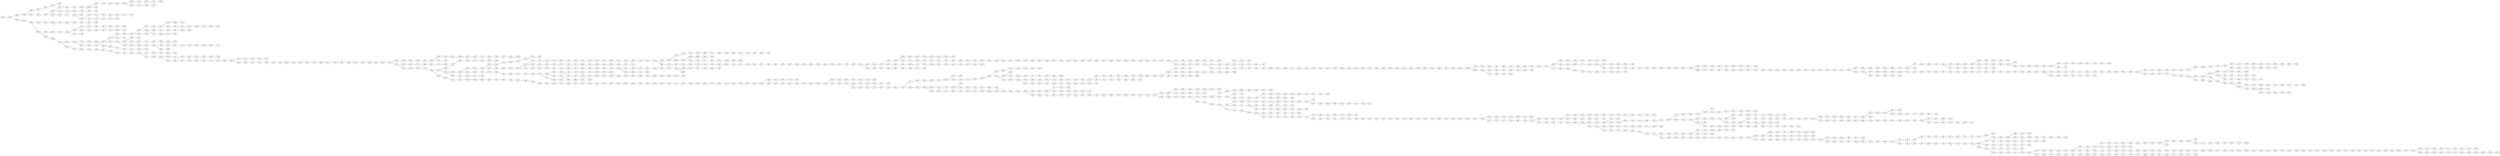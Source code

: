 graph {
	rankdir=RL;
	"6C4" -- "VM4";
	"17S" -- "7KN";
	"8S9" -- "GJY";
	"DLT" -- "78B";
	"L97" -- "LSK";
	"P2M" -- "JB7";
	"64G" -- "ZT2";
	"FCB" -- "YVF";
	"C2Q" -- "1L9";
	"V5G" -- "1TH";
	"2W5" -- "Q5K";
	"25Z" -- "23Y";
	"MYZ" -- "XTW";
	"8S4" -- "C8S";
	"Z9X" -- "2MF";
	"P9Q" -- "4TV";
	"349" -- "N6P";
	"17M" -- "4HY";
	"DRY" -- "HVY";
	"5V1" -- "P31";
	"7S8" -- "F2W";
	"XKM" -- "W84";
	"SHK" -- "D49";
	"6G7" -- "3G5";
	"FF7" -- "QGF";
	"X94" -- "HCH";
	"J58" -- "MCB";
	"XGD" -- "YCV";
	"DYF" -- "W4P";
	"PKQ" -- "LSW";
	"42V" -- "LNV";
	"BRX" -- "CVV";
	"419" -- "1B3";
	"RH6" -- "TZT";
	"CFF" -- "9VJ";
	"H4V" -- "BC8";
	"XJL" -- "JVZ";
	"PQ3" -- "BGN";
	"69K" -- "3WR";
	"BD9" -- "VK9";
	"9FW" -- "MCN";
	"S82" -- "DRY";
	"D4G" -- "3F8";
	"ZZF" -- "GW9";
	"HKT" -- "QYC";
	"1TH" -- "1L5";
	"BP3" -- "LJV";
	"518" -- "5W4";
	"WTD" -- "B85";
	"2XZ" -- "LNS";
	"22Y" -- "X5V";
	"M73" -- "ZCN";
	"RNH" -- "W6H";
	"FYN" -- "SN3";
	"LQ4" -- "VKR";
	"KW8" -- "8DZ";
	"P5J" -- "S82";
	"ZMM" -- "J59";
	"FH8" -- "861";
	"KGC" -- "V5G";
	"CHB" -- "N92";
	"2XG" -- "6FM";
	"QGF" -- "ZGM";
	"7BP" -- "16Q";
	"9KP" -- "639";
	"296" -- "5P1";
	"J91" -- "49M";
	"D1L" -- "YVH";
	"KT4" -- "SGJ";
	"B7D" -- "PRD";
	"VVZ" -- "6XM";
	"VY6" -- "L38";
	"R7D" -- "T5J";
	"KV5" -- "9T8";
	"KQ3" -- "ZQG";
	"NMZ" -- "P9Q";
	"YG4" -- "V5F";
	"845" -- "6TK";
	"6SQ" -- "P6M";
	"K4P" -- "XZK";
	"49W" -- "NZX";
	"X5B" -- "S1P";
	"DFN" -- "KXG";
	"DSX" -- "M8C";
	"SZT" -- "DHQ";
	"W9C" -- "1TN";
	"Q5K" -- "99B";
	"HQP" -- "5L3";
	"N1W" -- "NZV";
	"RFF" -- "HW5";
	"LLK" -- "Z77";
	"6RR" -- "Q5V";
	"QH1" -- "MP8";
	"W8Z" -- "PS4";
	"S1H" -- "69M";
	"97C" -- "BRX";
	"5W3" -- "8S8";
	"5L3" -- "CK9";
	"2XP" -- "6MB";
	"1WR" -- "MBN";
	"XR5" -- "WWV";
	"VZN" -- "ND3";
	"HVF" -- "KQ5";
	"SWQ" -- "DJ6";
	"6XF" -- "JKK";
	"J4L" -- "8B9";
	"NZX" -- "T11";
	"QS5" -- "Q6R";
	"XJ1" -- "B3F";
	"XYM" -- "WTD";
	"VN4" -- "YCK";
	"RZK" -- "8C8";
	"LBL" -- "DQP";
	"XY9" -- "845";
	"4CG" -- "PRL";
	"2SC" -- "H9K";
	"G6X" -- "SHZ";
	"S1Z" -- "1HY";
	"C29" -- "5VG";
	"ZST" -- "QC7";
	"6M8" -- "CHM";
	"Q7Z" -- "PW5";
	"6MB" -- "CDT";
	"J7G" -- "RH7";
	"CXS" -- "CT4";
	"8SZ" -- "JWC";
	"N7R" -- "MQ9";
	"QTC" -- "61P";
	"1B3" -- "8RL";
	"K81" -- "LZS";
	"FTD" -- "2W4";
	"78B" -- "TDC";
	"5X9" -- "3QZ";
	"44C" -- "QPS";
	"CPP" -- "BFS";
	"ZGM" -- "1G3";
	"QYC" -- "BJD";
	"52V" -- "YYT";
	"GF6" -- "49W";
	"ZW9" -- "4WL";
	"JVZ" -- "Z6Z";
	"NCC" -- "9PR";
	"V1C" -- "54X";
	"WKX" -- "8N6";
	"WF5" -- "SWQ";
	"F3Z" -- "KMN";
	"F3L" -- "ZW2";
	"VRK" -- "V3X";
	"2NT" -- "KPT";
	"5VG" -- "F4S";
	"74T" -- "R3C";
	"Y3P" -- "NCJ";
	"FMB" -- "LMF";
	"KKT" -- "J56";
	"WH2" -- "CNR";
	"7VS" -- "1NC";
	"FQ6" -- "CVL";
	"K1W" -- "2PG";
	"SS8" -- "YPV";
	"46V" -- "SS8";
	"TQP" -- "95H";
	"VFW" -- "JDZ";
	"GHL" -- "58T";
	"GXG" -- "1QN";
	"LPV" -- "H1C";
	"5S5" -- "Y67";
	"SCR" -- "ZZQ";
	"2PG" -- "YM3";
	"T11" -- "7TQ";
	"9DZ" -- "2QR";
	"7RW" -- "MG1";
	"WHD" -- "2NP";
	"TZT" -- "VLY";
	"MX2" -- "4JT";
	"WNL" -- "XFL";
	"SZ4" -- "BDV";
	"NDR" -- "WK9";
	"LD1" -- "GP7";
	"STD" -- "YV8";
	"SGJ" -- "ZHD";
	"B3S" -- "ZC2";
	"6SM" -- "SQZ";
	"7K7" -- "6VH";
	"6DB" -- "4P9";
	"KDR" -- "K39";
	"XVL" -- "ZW9";
	"2NP" -- "VMZ";
	"6XM" -- "Y3P";
	"7KN" -- "LWW";
	"6CH" -- "YGH";
	"TRG" -- "B6X";
	"7H6" -- "KQ3";
	"GQ9" -- "22X";
	"WTY" -- "43G";
	"SBS" -- "1JV";
	"9RV" -- "9QB";
	"LJB" -- "YLQ";
	"ZL9" -- "MYZ";
	"72M" -- "LNF";
	"22X" -- "WKP";
	"HLD" -- "H4C";
	"3XH" -- "TN5";
	"963" -- "F3L";
	"8WJ" -- "G3Q";
	"89D" -- "1DK";
	"J3G" -- "LZ2";
	"81Z" -- "B68";
	"S6F" -- "576";
	"68G" -- "ZGC";
	"5P1" -- "GHL";
	"WL3" -- "89M";
	"PSH" -- "VJH";
	"DGT" -- "55J";
	"3BS" -- "B9S";
	"TBN" -- "LF3";
	"89M" -- "2XL";
	"TC8" -- "LPG";
	"2ZV" -- "B9N";
	"2T4" -- "R3S";
	"C3F" -- "FZL";
	"C7D" -- "ZMM";
	"XQP" -- "7SK";
	"KFV" -- "6GH";
	"V93" -- "C7B";
	"2DN" -- "G51";
	"6GH" -- "FYN";
	"7BB" -- "5HF";
	"4GK" -- "D47";
	"TBB" -- "NDR";
	"BN4" -- "Z41";
	"5HL" -- "BLK";
	"MM5" -- "5MZ";
	"6KR" -- "NWN";
	"B1B" -- "8SD";
	"Y4W" -- "9L7";
	"RHQ" -- "VYW";
	"QBL" -- "TC3";
	"8D5" -- "LBL";
	"J51" -- "44B";
	"J5V" -- "BNV";
	"DM4" -- "BD9";
	"TN5" -- "G84";
	"KXG" -- "935";
	"8MY" -- "NWL";
	"NTZ" -- "HQT";
	"14D" -- "KW8";
	"V5N" -- "NZ5";
	"M6M" -- "CPP";
	"X36" -- "1TH";
	"VKR" -- "D4G";
	"HT8" -- "WH2";
	"Z41" -- "BC2";
	"9BV" -- "MSJ";
	"CDC" -- "B8T";
	"BWR" -- "BC8";
	"VM4" -- "QSX";
	"T2B" -- "8BY";
	"WFZ" -- "VJF";
	"N3R" -- "4JM";
	"CLL" -- "2GH";
	"2XL" -- "VZS";
	"149" -- "8YZ";
	"GPY" -- "M19";
	"XDH" -- "P14";
	"YVF" -- "69M";
	"DHQ" -- "LGW";
	"M5S" -- "4DB";
	"L3B" -- "FR7";
	"LXT" -- "2R5";
	"X5P" -- "HHX";
	"V8M" -- "L97";
	"WB7" -- "H2Y";
	"YG1" -- "ZCP";
	"SQ9" -- "2K8";
	"ZDN" -- "GXN";
	"K42" -- "ZGN";
	"S1P" -- "TXX";
	"9MX" -- "NXW";
	"JS4" -- "M1C";
	"G9J" -- "G4Y";
	"QV6" -- "89D";
	"3VY" -- "4GH";
	"B9S" -- "KQQ";
	"3X2" -- "WG6";
	"54X" -- "QBL";
	"R4S" -- "RJB";
	"GKV" -- "N77";
	"ZVN" -- "XDH";
	"9RZ" -- "DW1";
	"VN3" -- "M1L";
	"M3N" -- "GQX";
	"4JM" -- "5FY";
	"RNK" -- "9WY";
	"GFK" -- "ZVM";
	"QQW" -- "6R4";
	"MPL" -- "518";
	"589" -- "GMY";
	"FTK" -- "68B";
	"2HC" -- "WR3";
	"2JB" -- "85G";
	"LYP" -- "5B5";
	"LNP" -- "8J2";
	"MXP" -- "WK1";
	"LV6" -- "CXS";
	"TJJ" -- "DDF";
	"BTV" -- "H8H";
	"BLK" -- "FP2";
	"HWN" -- "LD1";
	"8PP" -- "YV5";
	"WR9" -- "4CG";
	"3J3" -- "S6F";
	"MB2" -- "GDQ";
	"RCH" -- "3YL";
	"GQX" -- "RF4";
	"SBD" -- "3ZD";
	"HDZ" -- "WB7";
	"Z9Y" -- "WX7";
	"LLW" -- "5RT";
	"YHY" -- "8S9";
	"W84" -- "FKW";
	"2BC" -- "FQF";
	"FKW" -- "68G";
	"BMP" -- "6Z4";
	"G51" -- "YZ4";
	"SC7" -- "XSY";
	"8R3" -- "X5B";
	"FMS" -- "D2C";
	"W97" -- "LSW";
	"W3F" -- "Q2G";
	"XWR" -- "KFV";
	"SHF" -- "FQ9";
	"JH5" -- "88P";
	"4F8" -- "7BP";
	"GKN" -- "8S7";
	"GZM" -- "23G";
	"X96" -- "V8N";
	"KKP" -- "BMP";
	"3Z1" -- "LXK";
	"68R" -- "NTQ";
	"3G8" -- "Z78";
	"TM3" -- "BDQ";
	"5SP" -- "R4P";
	"D2Z" -- "NR3";
	"RWT" -- "9FW";
	"6BF" -- "FRJ";
	"79N" -- "KFV";
	"K6F" -- "CW2";
	"WK3" -- "9RZ";
	"1M3" -- "MZN";
	"615" -- "GCQ";
	"WGF" -- "8D5";
	"N9F" -- "JNF";
	"Y13" -- "JS7";
	"SLN" -- "G5Z";
	"N4J" -- "DTX";
	"2TQ" -- "64G";
	"GFP" -- "6GH";
	"JWB" -- "HV2";
	"9T8" -- "RYV";
	"B88" -- "P49";
	"7QV" -- "KND";
	"1TN" -- "HDZ";
	"3FM" -- "F96";
	"BF1" -- "KB1";
	"2Z7" -- "HBC";
	"82G" -- "BXC";
	"TH1" -- "C2Q";
	"HMT" -- "4GK";
	"XX4" -- "CKJ";
	"49R" -- "L6V";
	"MTY" -- "2ZV";
	"S9K" -- "MRZ";
	"71M" -- "W5S";
	"H2R" -- "8XD";
	"B41" -- "NMZ";
	"7RV" -- "TTW";
	"XBS" -- "Z6S";
	"GP7" -- "M8B";
	"8WM" -- "R8J";
	"LT9" -- "NNV";
	"7LW" -- "4QY";
	"82P" -- "YL3";
	"5SQ" -- "Q8G";
	"81X" -- "NPQ";
	"7NK" -- "P6G";
	"1SH" -- "HZY";
	"SGX" -- "8C1";
	"KMN" -- "SQ9";
	"2CQ" -- "2X2";
	"GMQ" -- "TQP";
	"V7K" -- "B6S";
	"8W2" -- "YG1";
	"32G" -- "FWV";
	"QTY" -- "83C";
	"4YP" -- "9K5";
	"KXW" -- "LV6";
	"F2W" -- "X8Z";
	"HJW" -- "4K8";
	"YNP" -- "PG2";
	"RLK" -- "NTZ";
	"G2Y" -- "CB5";
	"X1V" -- "78F";
	"PL3" -- "LY8";
	"3CK" -- "W9K";
	"2Y2" -- "TPK";
	"YLJ" -- "RH6";
	"77G" -- "6DY";
	"RY1" -- "59F";
	"1HY" -- "W2C";
	"Y9K" -- "YK9";
	"WT4" -- "HJK";
	"Q26" -- "BF1";
	"F5Y" -- "HVY";
	"TJ2" -- "1V3";
	"1G3" -- "K77";
	"R3S" -- "FKN";
	"CFZ" -- "HHJ";
	"YBL" -- "SCR";
	"YQJ" -- "VKP";
	"TVH" -- "JHT";
	"6HF" -- "N4J";
	"SN3" -- "Q1S";
	"9NL" -- "8PP";
	"86S" -- "G4Y";
	"4DB" -- "JB1";
	"ZGC" -- "57Y";
	"B4R" -- "K1L";
	"F4Q" -- "CCP";
	"TLJ" -- "M6M";
	"H3N" -- "Q7Z";
	"YZ9" -- "ZHF";
	"68B" -- "LGW";
	"PWD" -- "MP8";
	"P8Y" -- "GMQ";
	"PV7" -- "LPK";
	"QGT" -- "QR6";
	"PDT" -- "1JM";
	"JXR" -- "852";
	"XVW" -- "C25";
	"27F" -- "52V";
	"LJP" -- "8LF";
	"7SK" -- "7S8";
	"W5S" -- "WFZ";
	"R5F" -- "4FQ";
	"624" -- "78B";
	"YHL" -- "XK6";
	"PWP" -- "37Q";
	"FBD" -- "DMG";
	"FY7" -- "8C1";
	"7YZ" -- "XQW";
	"FKD" -- "MB2";
	"C7B" -- "84P";
	"R8J" -- "X3S";
	"RXL" -- "9QB";
	"16Q" -- "CJJ";
	"8S7" -- "RKF";
	"FX2" -- "1DP";
	"JK2" -- "J2G";
	"B6N" -- "7HY";
	"Y67" -- "XJL";
	"2JC" -- "B4L";
	"8MJ" -- "WJZ";
	"RBG" -- "DBB";
	"XFP" -- "6WR";
	"CNW" -- "YHY";
	"PR2" -- "ZVN";
	"C9B" -- "H5V";
	"5C7" -- "YQJ";
	"7HQ" -- "G76";
	"GWS" -- "4B6";
	"3DQ" -- "LS8";
	"1N4" -- "HX1";
	"DTX" -- "8Q9";
	"YY7" -- "4NL";
	"S6B" -- "VN3";
	"QHC" -- "MM5";
	"PGV" -- "GXJ";
	"LZ2" -- "6SQ";
	"VYW" -- "82G";
	"CK9" -- "KPV";
	"CK2" -- "314";
	"GFW" -- "1TJ";
	"VT1" -- "3XR";
	"XCV" -- "2SC";
	"W9R" -- "3J3";
	"CFH" -- "8NX";
	"YPV" -- "VRK";
	"LHK" -- "8N7";
	"N77" -- "PV7";
	"852" -- "V53";
	"8N6" -- "JZJ";
	"HZC" -- "NX8";
	"2PV" -- "TGK";
	"M34" -- "RHS";
	"KVT" -- "L8J";
	"GXN" -- "721";
	"HQT" -- "95Q";
	"Z1V" -- "7VS";
	"6N7" -- "HG8";
	"JKK" -- "8SZ";
	"RYV" -- "FV6";
	"RCK" -- "B41";
	"3JQ" -- "TNX";
	"M1L" -- "F6S";
	"N61" -- "8MJ";
	"ZHF" -- "4B6";
	"KQQ" -- "S2V";
	"5LR" -- "X91";
	"3J6" -- "2XZ";
	"1QN" -- "F8W";
	"FSN" -- "1CK";
	"2K8" -- "B5Z";
	"NPQ" -- "P2M";
	"YD8" -- "59Y";
	"JB7" -- "1WR";
	"3N8" -- "3YR";
	"M8B" -- "FBR";
	"8G1" -- "VHW";
	"C7N" -- "5KS";
	"8Q9" -- "WMS";
	"WR3" -- "5NY";
	"WB4" -- "4T1";
	"S2V" -- "PHB";
	"35X" -- "VYT";
	"K7K" -- "FWF";
	"V3B" -- "9K5";
	"JWC" -- "V5N";
	"SMP" -- "T5D";
	"R4N" -- "TM3";
	"7B5" -- "17M";
	"3F6" -- "1DW";
	"M1P" -- "RF3";
	"FPB" -- "767";
	"VMZ" -- "B4W";
	"8BD" -- "YJ2";
	"R83" -- "CNK";
	"7XK" -- "2TQ";
	"FV6" -- "H5P";
	"MW2" -- "SB5";
	"NCJ" -- "DNP";
	"LWR" -- "ZDN";
	"Q1N" -- "LNV";
	"8XS" -- "9RV";
	"44B" -- "55K";
	"FY8" -- "BDY";
	"NR3" -- "NHZ";
	"L5B" -- "9WY";
	"LZS" -- "GKV";
	"LB9" -- "GGJ";
	"NNK" -- "K26";
	"WC2" -- "MYZ";
	"2QW" -- "G7S";
	"XC7" -- "N1V";
	"PLG" -- "WT4";
	"62L" -- "PYL";
	"6W7" -- "P7P";
	"RF3" -- "SXJ";
	"DF6" -- "2W5";
	"WRL" -- "Z7B";
	"N6G" -- "M5H";
	"HG6" -- "1T3";
	"8D4" -- "VCD";
	"NFF" -- "KM6";
	"899" -- "1QT";
	"7JV" -- "9X2";
	"93L" -- "WJ2";
	"BCX" -- "3GM";
	"5CX" -- "6BF";
	"4NT" -- "HF2";
	"2VT" -- "TXX";
	"JK1" -- "7H6";
	"87T" -- "KBF";
	"6P5" -- "FGS";
	"JS7" -- "GTR";
	"GJ3" -- "B2H";
	"HHJ" -- "NCC";
	"QHW" -- "MTY";
	"QNK" -- "TRG";
	"XKR" -- "QDG";
	"4KQ" -- "VT1";
	"LZC" -- "X96";
	"69S" -- "XR9";
	"DBB" -- "Z75";
	"DCM" -- "CFS";
	"8SD" -- "HCH";
	"YZN" -- "TH1";
	"91L" -- "HWN";
	"8MS" -- "F1H";
	"BZD" -- "329";
	"XLL" -- "319";
	"ZBN" -- "6KF";
	"ZZ9" -- "ZCN";
	"ZLJ" -- "B3S";
	"ZM9" -- "5PV";
	"7GG" -- "RZB";
	"9JT" -- "WB4";
	"VB7" -- "1Q7";
	"J84" -- "QTY";
	"134" -- "XQP";
	"FS3" -- "4BY";
	"95G" -- "L7J";
	"ZQB" -- "Z1V";
	"X6K" -- "2Y2";
	"MMB" -- "8BN";
	"T9R" -- "ZFB";
	"BXC" -- "B4J";
	"4X4" -- "9XV";
	"TLK" -- "CDC";
	"HD8" -- "K6J";
	"T76" -- "JW8";
	"RHS" -- "3G8";
	"7VN" -- "TQ6";
	"HQX" -- "2R9";
	"CCP" -- "KKT";
	"LXK" -- "8XX";
	"3P2" -- "2VQ";
	"4HY" -- "BRX";
	"NQC" -- "5PV";
	"WG6" -- "V2D";
	"41S" -- "HKT";
	"FSG" -- "WTY";
	"JPJ" -- "LYP";
	"XTW" -- "6N7";
	"1XP" -- "NWN";
	"J4S" -- "ZMB";
	"63J" -- "MT4";
	"JHT" -- "CLL";
	"R3N" -- "6FM";
	"M83" -- "RV6";
	"FB2" -- "KBZ";
	"56T" -- "6FZ";
	"8C1" -- "LJH";
	"P49" -- "5CX";
	"3XZ" -- "HQX";
	"69M" -- "TXJ";
	"ZWG" -- "9P3";
	"PRD" -- "NNK";
	"B4W" -- "LXT";
	"QR6" -- "2VT";
	"C75" -- "1WR";
	"P7P" -- "GW2";
	"YJ2" -- "6P5";
	"1JB" -- "BHS";
	"GBB" -- "PR2";
	"TPK" -- "X6H";
	"1L5" -- "K7P";
	"FWV" -- "SZT";
	"4P9" -- "C8P";
	"R4P" -- "39Q";
	"D1H" -- "WNZ";
	"LYL" -- "KVD";
	"378" -- "YBL";
	"2ZW" -- "XFP";
	"1GD" -- "R8C";
	"6DW" -- "71T";
	"BJD" -- "78G";
	"3M8" -- "2Z7";
	"FH1" -- "KZV";
	"SCG" -- "C71";
	"5M4" -- "TNN";
	"MCB" -- "DSX";
	"RGM" -- "FTQ";
	"NVV" -- "5VW";
	"2FF" -- "JXK";
	"16Z" -- "28V";
	"YZ4" -- "XMC";
	"SLM" -- "3DP";
	"2JW" -- "P12";
	"HB4" -- "LD5";
	"1D9" -- "HGL";
	"4B6" -- "L1Q";
	"L29" -- "F5W";
	"ZZY" -- "J3G";
	"M4N" -- "PZK";
	"ZBT" -- "7JV";
	"DT7" -- "9RM";
	"YK9" -- "XC7";
	"9VJ" -- "K79";
	"ZBD" -- "Q1N";
	"T9C" -- "Z1W";
	"N4F" -- "K6B";
	"B8M" -- "68M";
	"5ZG" -- "QGY";
	"TQ6" -- "6TS";
	"DNL" -- "F5M";
	"FY4" -- "WR9";
	"Z8V" -- "3PY";
	"FBR" -- "637";
	"RF4" -- "YQR";
	"PRL" -- "LG1";
	"2HZ" -- "BXW";
	"HW5" -- "TCK";
	"XB4" -- "P5J";
	"PYL" -- "YZ2";
	"9P3" -- "GCT";
	"NBM" -- "8D4";
	"GW3" -- "2TQ";
	"NZ5" -- "WGF";
	"C25" -- "6YX";
	"J6R" -- "F7C";
	"68M" -- "7HQ";
	"XC5" -- "52V";
	"CDT" -- "7YZ";
	"9QB" -- "GV5";
	"VK9" -- "963";
	"R7J" -- "HTQ";
	"JSY" -- "28V";
	"H8H" -- "M3F";
	"KBZ" -- "N7J";
	"79R" -- "61P";
	"31C" -- "ZWG";
	"J9D" -- "F2N";
	"B3V" -- "GWK";
	"H7F" -- "X47";
	"ZVM" -- "2W2";
	"H1T" -- "1ZP";
	"1T7" -- "WL3";
	"TRV" -- "1ZS";
	"4C1" -- "W5Y";
	"8K3" -- "9D5";
	"YQR" -- "NZG";
	"V53" -- "J9D";
	"5HF" -- "GFP";
	"VHW" -- "V2P";
	"T4V" -- "BK5";
	"1JM" -- "FDY";
	"XJJ" -- "HCN";
	"P5W" -- "FBD";
	"YR5" -- "J7G";
	"1RG" -- "CR7";
	"95P" -- "LPB";
	"HG8" -- "CXQ";
	"7HH" -- "49R";
	"DMG" -- "K9X";
	"SYY" -- "JPJ";
	"BM4" -- "RZK";
	"BC2" -- "XKR";
	"TXD" -- "J8B";
	"Z1W" -- "H4V";
	"K6J" -- "RFF";
	"F3X" -- "8HL";
	"LWW" -- "FPB";
	"B6S" -- "QV7";
	"FTQ" -- "M5S";
	"QG4" -- "B4T";
	"9K5" -- "F9V";
	"KTZ" -- "YR5";
	"MMM" -- "J4L";
	"9D1" -- "Q26";
	"3T4" -- "JBJ";
	"ZCP" -- "NNS";
	"NQH" -- "L29";
	"BC8" -- "QLQ";
	"P4N" -- "FTK";
	"QLQ" -- "XYW";
	"Z3B" -- "RMC";
	"6HL" -- "C9B";
	"KFR" -- "R1Z";
	"K6W" -- "HLD";
	"DRQ" -- "FSG";
	"WJ2" -- "539";
	"7BY" -- "J5X";
	"H4C" -- "P4X";
	"MVQ" -- "K6W";
	"RZG" -- "TK4";
	"T5J" -- "RWT";
	"RFK" -- "MJK";
	"779" -- "3S5";
	"NWY" -- "3CK";
	"DKR" -- "JVK";
	"2MF" -- "272";
	"Q3T" -- "4X6";
	"GCQ" -- "ST2";
	"R1K" -- "JVX";
	"XR9" -- "2H8";
	"K8H" -- "2CX";
	"NWL" -- "SD8";
	"XK6" -- "TLY";
	"KCT" -- "RRV";
	"539" -- "F3X";
	"6DY" -- "PGV";
	"2TY" -- "K1W";
	"MYW" -- "X56";
	"6YH" -- "KP5";
	"P14" -- "RHZ";
	"3ZD" -- "JC9";
	"H1K" -- "2T4";
	"PPZ" -- "4BY";
	"C8S" -- "BP3";
	"HM3" -- "QHW";
	"FRJ" -- "RK8";
	"ZV5" -- "BND";
	"XQ8" -- "RJ8";
	"6FZ" -- "PDT";
	"9Q3" -- "2HL";
	"18G" -- "JXR";
	"61P" -- "3Z1";
	"4LN" -- "5B9";
	"4TV" -- "378";
	"G37" -- "SLM";
	"W2C" -- "PWP";
	"7FK" -- "9PG";
	"ZFT" -- "HC8";
	"KBF" -- "T1S";
	"SQZ" -- "K4P";
	"Y5C" -- "C7D";
	"F8W" -- "3C6";
	"X47" -- "LT9";
	"KPQ" -- "BDK";
	"MQ9" -- "DWM";
	"X3S" -- "6SX";
	"7RC" -- "QC1";
	"P31" -- "BZ4";
	"7TF" -- "XRX";
	"9XY" -- "35X";
	"SHZ" -- "XHW";
	"3CJ" -- "Y54";
	"KZL" -- "QFR";
	"4LD" -- "FY7";
	"MT4" -- "Y5T";
	"TW3" -- "TJJ";
	"KR5" -- "4PF";
	"YVH" -- "2W2";
	"1JV" -- "KJY";
	"8WF" -- "D1V";
	"WW5" -- "J91";
	"K77" -- "HZC";
	"YM3" -- "PLG";
	"N1V" -- "B8H";
	"TVD" -- "2DN";
	"YBK" -- "WKX";
	"2QR" -- "27F";
	"B47" -- "9NL";
	"S78" -- "D2Z";
	"J92" -- "FKD";
	"329" -- "1TN";
	"F5M" -- "GFK";
	"6GM" -- "JS5";
	"RV6" -- "K81";
	"585" -- "6FX";
	"MG1" -- "5LR";
	"LVV" -- "LPV";
	"R9L" -- "XBX";
	"6ZN" -- "2GB";
	"HX8" -- "WFS";
	"H5P" -- "5SQ";
	"PZH" -- "3DR";
	"3SP" -- "L45";
	"TDV" -- "ZK8";
	"L45" -- "LWH";
	"3P1" -- "M1P";
	"2HL" -- "MV5";
	"5RK" -- "229";
	"NHZ" -- "6M8";
	"V3G" -- "H55";
	"57Y" -- "DNL";
	"BXW" -- "C1K";
	"X7W" -- "FMB";
	"4T1" -- "7DC";
	"Q17" -- "BN4";
	"XBX" -- "JXB";
	"37Q" -- "W9C";
	"89B" -- "86S";
	"83C" -- "VZN";
	"L5H" -- "XWB";
	"SB5" -- "7BB";
	"V3X" -- "S4M";
	"4G7" -- "4F3";
	"11J" -- "Q3T";
	"3WS" -- "4X4";
	"LF3" -- "9BV";
	"D1V" -- "M6T";
	"BBW" -- "ZYS";
	"3C3" -- "KFR";
	"Z28" -- "79R";
	"BHS" -- "P4N";
	"GPP" -- "TRV";
	"N92" -- "M3N";
	"WJ7" -- "LVM";
	"3PX" -- "FTD";
	"FCW" -- "D85";
	"ZFB" -- "L5H";
	"LJH" -- "HN1";
	"TR2" -- "JN4";
	"MQ2" -- "7VN";
	"WPW" -- "N2Y";
	"XP3" -- "5S5";
	"YNF" -- "S1Z";
	"ZDD" -- "3M8";
	"2ZQ" -- "5KH";
	"F85" -- "CHB";
	"78F" -- "2QW";
	"YCP" -- "32G";
	"W54" -- "XKM";
	"VJ1" -- "56C";
	"PQH" -- "6D6";
	"W9K" -- "3FM";
	"TNN" -- "M34";
	"KB1" -- "JHC";
	"HC8" -- "JLS";
	"QV7" -- "KCT";
	"3B7" -- "W8G";
	"N6P" -- "4L8";
	"D49" -- "W97";
	"Z78" -- "LQ4";
	"RZB" -- "JCW";
	"PF7" -- "VK9";
	"G28" -- "WW5";
	"ZGN" -- "PLG";
	"G4Y" -- "KR5";
	"5MZ" -- "S6F";
	"2R9" -- "V2C";
	"YLQ" -- "4G6";
	"D47" -- "4C2";
	"B4J" -- "Q2F";
	"MRZ" -- "8BD";
	"YCK" -- "R83";
	"44N" -- "GQ9";
	"HCN" -- "9QK";
	"JJ1" -- "22Z";
	"6FX" -- "LRK";
	"TK4" -- "68R";
	"FKN" -- "DZ2";
	"J2G" -- "2LM";
	"YCH" -- "G4Q";
	"Z7B" -- "PQ7";
	"WFX" -- "SNW";
	"TTS" -- "7B5";
	"5Z3" -- "P2Y";
	"RHZ" -- "3P1";
	"GMY" -- "3BS";
	"8ZF" -- "V8R";
	"MTN" -- "9KY";
	"V9M" -- "FF7";
	"4G5" -- "Z28";
	"XZK" -- "QNK";
	"ZT2" -- "PQH";
	"YOU" -- "W54";
	"34X" -- "Y2Y";
	"M4M" -- "G74";
	"JKD" -- "KC1";
	"PG2" -- "SWQ";
	"RH7" -- "1JM";
	"ZMB" -- "LJP";
	"1CK" -- "LHK";
	"GTR" -- "5YV";
	"BYH" -- "44C";
	"971" -- "H2R";
	"KJY" -- "W8Z";
	"ZF9" -- "FH8";
	"RLL" -- "8R3";
	"2B1" -- "RY1";
	"4QY" -- "C7N";
	"M1C" -- "6HF";
	"8LF" -- "2BC";
	"SAN" -- "2JB";
	"5YV" -- "55P";
	"CVV" -- "XYM";
	"VXN" -- "71M";
	"1TJ" -- "69X";
	"2CX" -- "11J";
	"WC6" -- "RKF";
	"XM1" -- "B4J";
	"QJ5" -- "M7W";
	"LPK" -- "GKN";
	"JCT" -- "7D6";
	"RKF" -- "D1D";
	"2GB" -- "J1P";
	"YWJ" -- "ZZ9";
	"WK9" -- "16Z";
	"3Q2" -- "589";
	"QS1" -- "K9X";
	"9RH" -- "XB4";
	"B2S" -- "ZZQ";
	"5MW" -- "QXR";
	"PMB" -- "6SM";
	"9XR" -- "1W5";
	"WPB" -- "V49";
	"C9F" -- "X94";
	"QFR" -- "14D";
	"F9W" -- "6G7";
	"8P3" -- "CNJ";
	"HF2" -- "KT4";
	"5KK" -- "7HH";
	"W8G" -- "7RC";
	"R4Z" -- "5C7";
	"DN9" -- "9FZ";
	"RK8" -- "8ZF";
	"B9N" -- "GZM";
	"JPH" -- "Q2J";
	"L8J" -- "R5F";
	"6KN" -- "XYW";
	"P2Y" -- "R3N";
	"639" -- "GW2";
	"KPV" -- "42V";
	"TN6" -- "3XZ";
	"3XF" -- "WJ7";
	"8HL" -- "JSY";
	"2LM" -- "J4S";
	"QR8" -- "XQ8";
	"LYV" -- "Z83";
	"W7G" -- "ZM9";
	"DQH" -- "FSN";
	"18X" -- "KMN";
	"BNV" -- "V3B";
	"9G7" -- "TDJ";
	"CSH" -- "VYT";
	"TNX" -- "CYZ";
	"V8G" -- "RCH";
	"PHB" -- "3SP";
	"QDG" -- "DM4";
	"25T" -- "34X";
	"43G" -- "XLL";
	"B5Z" -- "9RH";
	"KLB" -- "8P3";
	"4MH" -- "WD2";
	"6VH" -- "QGT";
	"C71" -- "9XR";
	"1TW" -- "S35";
	"62J" -- "8QD";
	"JSV" -- "25Z";
	"7FJ" -- "X6H";
	"5W4" -- "HBL";
	"DBQ" -- "3HN";
	"1W5" -- "59F";
	"HQJ" -- "DRQ";
	"NZV" -- "TMX";
	"J59" -- "GGP";
	"4G6" -- "GF6";
	"1NC" -- "N6G";
	"3C6" -- "WC6";
	"CXQ" -- "95G";
	"QPS" -- "VJX";
	"V8R" -- "MMB";
	"B4L" -- "4W2";
	"CY6" -- "44N";
	"LV5" -- "K7T";
	"NML" -- "JB7";
	"85R" -- "M4N";
	"K6B" -- "FMS";
	"L15" -- "3PX";
	"ZK8" -- "PSH";
	"K7P" -- "8XS";
	"GWK" -- "ZFT";
	"M7W" -- "HD8";
	"D85" -- "SNP";
	"VJH" -- "3LP";
	"G4Q" -- "1YC";
	"NWN" -- "JN4";
	"CFS" -- "ZZF";
	"9LP" -- "YY7";
	"PZY" -- "FP1";
	"YYT" -- "K6N";
	"XWB" -- "WFX";
	"2PT" -- "8CJ";
	"JKR" -- "LZ4";
	"VJX" -- "J6R";
	"CB5" -- "7BY";
	"LVM" -- "S1H";
	"V2C" -- "9XY";
	"G3Q" -- "ZBT";
	"6WR" -- "4RV";
	"SNP" -- "COM";
	"HBH" -- "YHL";
	"637" -- "G6X";
	"LKV" -- "NJ9";
	"W1Z" -- "YG4";
	"P6M" -- "GLW";
	"725" -- "HDF";
	"9T4" -- "Y9K";
	"Q2G" -- "74T";
	"229" -- "DLF";
	"43T" -- "KBW";
	"QSX" -- "85R";
	"2VQ" -- "4G5";
	"84P" -- "4KQ";
	"MBN" -- "FCB";
	"HY7" -- "8G1";
	"935" -- "TJ2";
	"3FF" -- "TC6";
	"Y6S" -- "MJ2";
	"CC1" -- "H3N";
	"6TS" -- "VXN";
	"Q2F" -- "R4N";
	"D2H" -- "DQK";
	"6TK" -- "JCT";
	"SNW" -- "4MH";
	"2BT" -- "2HZ";
	"KM6" -- "B7D";
	"HGL" -- "PZH";
	"LS8" -- "3B7";
	"XWX" -- "LQV";
	"TTW" -- "TBN";
	"VPC" -- "2FH";
	"3BN" -- "4KJ";
	"FQF" -- "961";
	"1R7" -- "G37";
	"LNV" -- "V4K";
	"JS5" -- "N1W";
	"JNF" -- "HQP";
	"KPT" -- "3Q2";
	"CKJ" -- "DF6";
	"1PR" -- "HQJ";
	"Y2Y" -- "YJK";
	"141" -- "82P";
	"TLY" -- "WJ7";
	"17T" -- "C29";
	"R1Z" -- "L97";
	"8T2" -- "CFZ";
	"CJJ" -- "ZQB";
	"J56" -- "H39";
	"1ZS" -- "5ZG";
	"1P5" -- "TS8";
	"45C" -- "5ZF";
	"THK" -- "3SY";
	"LD5" -- "85Y";
	"L38" -- "8XS";
	"TS8" -- "ZDZ";
	"WK8" -- "RCK";
	"DMM" -- "MMB";
	"X6H" -- "4GH";
	"42H" -- "XCV";
	"2BF" -- "M9Z";
	"95Q" -- "QGT";
	"5ZF" -- "WMG";
	"5KS" -- "PMB";
	"CJD" -- "YTB";
	"ZKH" -- "SHF";
	"8RJ" -- "558";
	"9QK" -- "V33";
	"KND" -- "18G";
	"X8Z" -- "ZDD";
	"NTC" -- "FV3";
	"1QT" -- "95G";
	"DQP" -- "9T4";
	"C1K" -- "7RW";
	"PW5" -- "RJ8";
	"3SY" -- "4C2";
	"RN8" -- "TLJ";
	"M5H" -- "1R7";
	"CH2" -- "L6L";
	"TGK" -- "MH4";
	"GJY" -- "GNH";
	"YL3" -- "QQW";
	"VZS" -- "9BG";
	"HVY" -- "149";
	"FCG" -- "P6M";
	"FGS" -- "NJJ";
	"NPN" -- "7FJ";
	"59F" -- "2TY";
	"ZW2" -- "Y13";
	"SND" -- "NNV";
	"BDV" -- "YWJ";
	"F7C" -- "KJ7";
	"319" -- "DGT";
	"767" -- "CC1";
	"YCV" -- "RD7";
	"GV8" -- "PMB";
	"N8M" -- "DH3";
	"MJ2" -- "PQ3";
	"27B" -- "YCF";
	"J5C" -- "675";
	"2C8" -- "6SQ";
	"K9Q" -- "97C";
	"RD7" -- "4C6";
	"6Z4" -- "SGL";
	"6FM" -- "ZQR";
	"8QD" -- "SYY";
	"1KW" -- "4G7";
	"LDB" -- "HT8";
	"7HD" -- "ZT1";
	"5B9" -- "8MS";
	"861" -- "BZK";
	"JVX" -- "G28";
	"RJB" -- "81Z";
	"FBV" -- "RGM";
	"MQB" -- "8T2";
	"GW2" -- "BJT";
	"PQ9" -- "349";
	"2X2" -- "N61";
	"H5V" -- "56T";
	"HBL" -- "S9K";
	"MYB" -- "6ZN";
	"PF9" -- "MPL";
	"7HW" -- "7FK";
	"NX8" -- "1D9";
	"85T" -- "SMP";
	"ZNW" -- "PZY";
	"J1M" -- "7MQ";
	"K4H" -- "6XM";
	"2RG" -- "3F6";
	"Z7C" -- "LJB";
	"Q6R" -- "6HL";
	"N56" -- "9J4";
	"56C" -- "6R4";
	"H93" -- "2XG";
	"G74" -- "FR4";
	"4C2" -- "TSJ";
	"CNR" -- "HB4";
	"2W4" -- "9D1";
	"CW2" -- "F4Q";
	"Z7X" -- "G7X";
	"RMC" -- "FH1";
	"L7J" -- "T9R";
	"3XR" -- "KKP";
	"PQ7" -- "2ZQ";
	"V33" -- "LWR";
	"L6V" -- "63J";
	"1N5" -- "ZBN";
	"3S5" -- "WPB";
	"V5F" -- "FKN";
	"9N9" -- "L1Q";
	"ZT1" -- "7RV";
	"VJF" -- "B1B";
	"BND" -- "KMY";
	"NNV" -- "C9F";
	"B68" -- "RY1";
	"KC1" -- "5Z3";
	"J1P" -- "R4S";
	"H9K" -- "39V";
	"H2Y" -- "1JB";
	"K39" -- "3XW";
	"8B9" -- "9W9";
	"ST2" -- "PQ9";
	"Y54" -- "9PB";
	"4C6" -- "X14";
	"ZHD" -- "JG9";
	"DLF" -- "5M5";
	"HN1" -- "81X";
	"2R5" -- "3XH";
	"NTQ" -- "8LJ";
	"3YR" -- "GW3";
	"LZ4" -- "TVD";
	"9X2" -- "DMM";
	"3LP" -- "J19";
	"JB1" -- "95P";
	"FDY" -- "17T";
	"4KJ" -- "LZC";
	"TNQ" -- "FY4";
	"G76" -- "DZV";
	"Z6T" -- "725";
	"FR4" -- "2XP";
	"WMS" -- "CFF";
	"STF" -- "WRL";
	"6YX" -- "3T4";
	"V8N" -- "NTC";
	"ZCN" -- "Z3B";
	"WKB" -- "1ML";
	"DZV" -- "VY6";
	"K4J" -- "JH5";
	"QPW" -- "TVH";
	"9XV" -- "624";
	"4F3" -- "5F5";
	"FCF" -- "8K3";
	"HFF" -- "9QL";
	"GZ5" -- "69S";
	"23Y" -- "5V1";
	"BZ4" -- "P48";
	"4JT" -- "BS2";
	"F9V" -- "N4F";
	"1YC" -- "GPS";
	"Z2K" -- "T9C";
	"WFS" -- "Z7X";
	"HBC" -- "Z2K";
	"ZRR" -- "7XK";
	"J5X" -- "VHW";
	"ZKP" -- "V9M";
	"JG9" -- "K75";
	"LRK" -- "GXJ";
	"G7S" -- "TW3";
	"LCW" -- "31C";
	"8J2" -- "4T1";
	"2HV" -- "MBB";
	"CHM" -- "LPN";
	"KMY" -- "3J6";
	"P91" -- "5X9";
	"ND3" -- "JKR";
	"WWV" -- "L15";
	"7DC" -- "SZ4";
	"DC8" -- "G9J";
	"DNP" -- "BY5";
	"VKX" -- "LLW";
	"ZNR" -- "TDV";
	"3HR" -- "JFX";
	"P6G" -- "LKV";
	"2GH" -- "L5B";
	"JC9" -- "BTV";
	"HD9" -- "TVT";
	"CYZ" -- "ZV5";
	"D1D" -- "NQH";
	"WKP" -- "2PV";
	"X14" -- "BCX";
	"R28" -- "6W7";
	"ZNK" -- "W52";
	"F6S" -- "79R";
	"VYS" -- "ZKH";
	"182" -- "5Q7";
	"2W2" -- "7QV";
	"8NX" -- "6YH";
	"95H" -- "MQ2";
	"9W1" -- "GCQ";
	"XKN" -- "2HV";
	"4L8" -- "6XF";
	"8XD" -- "SND";
	"LSW" -- "GPP";
	"3Q4" -- "RL2";
	"S35" -- "QNK";
	"NRS" -- "GCS";
	"1ZP" -- "SC7";
	"DW1" -- "ZNK";
	"W4P" -- "NPN";
	"R3C" -- "D6L";
	"B4T" -- "86T";
	"GCS" -- "L33";
	"HV2" -- "ZPG";
	"6J7" -- "1PR";
	"LMF" -- "2ZW";
	"1B4" -- "5M4";
	"3DP" -- "B88";
	"49M" -- "WSJ";
	"99B" -- "8WF";
	"N3B" -- "8S4";
	"MSJ" -- "6CH";
	"V49" -- "D49";
	"576" -- "9DZ";
	"6D6" -- "3XF";
	"LWH" -- "R1K";
	"LQV" -- "7TF";
	"SB9" -- "V1C";
	"3GM" -- "D1L";
	"5M5" -- "GFW";
	"85G" -- "5RK";
	"DJ6" -- "ZL9";
	"558" -- "SGX";
	"9J4" -- "28P";
	"9L7" -- "GJ3";
	"Z6S" -- "JK2";
	"J19" -- "6J7";
	"FP2" -- "WNL";
	"93B" -- "N9F";
	"39V" -- "6DW";
	"JCW" -- "FWF";
	"59Y" -- "W7G";
	"6SX" -- "F9W";
	"YJK" -- "H6C";
	"F2N" -- "YQ9";
	"BDK" -- "RNK";
	"VKP" -- "C4L";
	"9QL" -- "QPW";
	"LPN" -- "FZL";
	"3DR" -- "38F";
	"272" -- "GV5";
	"7TQ" -- "WK8";
	"JMW" -- "K4J";
	"4GH" -- "QV6";
	"BDQ" -- "2B1";
	"9QD" -- "55P";
	"7D6" -- "9QD";
	"LY8" -- "S78";
	"GSK" -- "7SF";
	"ZC2" -- "YNP";
	"YCF" -- "R28";
	"G16" -- "69K";
	"3HN" -- "3Q2";
	"22Z" -- "J6C";
	"LMM" -- "Q2G";
	"JN4" -- "FCW";
	"SD8" -- "3WS";
	"4PF" -- "QWB";
	"R8C" -- "1P4";
	"NZG" -- "TNQ";
	"B85" -- "YR5";
	"GLW" -- "K7K";
	"G5Z" -- "P8Y";
	"NJJ" -- "ZNR";
	"B8T" -- "SBS";
	"6YS" -- "2HC";
	"MM7" -- "9MX";
	"WD2" -- "ZQM";
	"XMC" -- "93B";
	"TMX" -- "N3P";
	"9RM" -- "JK1";
	"W52" -- "W6F";
	"86T" -- "144";
	"6KF" -- "9VJ";
	"PS4" -- "1B4";
	"B7P" -- "Z7C";
	"Y5T" -- "W97";
	"8N7" -- "MVQ";
	"55J" -- "WC2";
	"K7T" -- "GXG";
	"YGH" -- "DC8";
	"KJ4" -- "BYH";
	"LPG" -- "6RR";
	"M9Q" -- "Y5G";
	"M9Z" -- "77G";
	"4W2" -- "2RG";
	"3PY" -- "FY8";
	"K9X" -- "G37";
	"LGW" -- "5SP";
	"BFS" -- "2HV";
	"KQ5" -- "3N8";
	"TVF" -- "62L";
	"KVD" -- "971";
	"CNK" -- "182";
	"P12" -- "DBQ";
	"9WY" -- "BWR";
	"4RV" -- "JQV";
	"X56" -- "QS1";
	"8LJ" -- "B2S";
	"CCQ" -- "2CQ";
	"GCT" -- "2B1";
	"B2H" -- "ZDN";
	"HSL" -- "FS3";
	"S4M" -- "SYY";
	"JLS" -- "79N";
	"9LB" -- "847";
	"BS2" -- "7TQ";
	"7VB" -- "9BG";
	"X11" -- "6KN";
	"XRX" -- "85T";
	"L1Q" -- "HMT";
	"Q5V" -- "DRV";
	"F1H" -- "QHC";
	"H6C" -- "1MS";
	"38F" -- "7J2";
	"39Q" -- "TVF";
	"4BY" -- "Z4F";
	"8LM" -- "8RJ";
	"9W9" -- "2Q6";
	"LG1" -- "DQH";
	"M19" -- "FF6";
	"TCK" -- "GBB";
	"8XX" -- "TRG";
	"X5V" -- "25T";
	"1ML" -- "LNP";
	"FZL" -- "8LM";
	"FW5" -- "3P2";
	"DRV" -- "QC7";
	"N3P" -- "PKQ";
	"PZK" -- "HM3";
	"3QZ" -- "WKB";
	"QC7" -- "9W1";
	"HHX" -- "V8M";
	"5NY" -- "Z9Y";
	"5PV" -- "L2G";
	"GV5" -- "H1T";
	"VLY" -- "BBW";
	"K26" -- "DN9";
	"M3F" -- "2FF";
	"XQW" -- "MCB";
	"G7X" -- "D1H";
	"DQK" -- "K8H";
	"W5Y" -- "6D6";
	"BY5" -- "G2Y";
	"3F8" -- "ZST";
	"B8H" -- "VZM";
	"SXJ" -- "FCF";
	"BJT" -- "8W2";
	"F4S" -- "KZL";
	"8CJ" -- "RRV";
	"YXP" -- "KBZ";
	"MFD" -- "P91";
	"85Y" -- "Y4W";
	"LNS" -- "419";
	"SGL" -- "63J";
	"P56" -- "WT4";
	"8YZ" -- "JNF";
	"GW9" -- "F5Y";
	"HJK" -- "XX4";
	"TC3" -- "K42";
	"2Q6" -- "899";
	"8S8" -- "2BF";
	"LJV" -- "NML";
	"YZ2" -- "D2H";
	"YND" -- "62J";
	"M6T" -- "ZF9";
	"314" -- "4LN";
	"4NL" -- "PPZ";
	"4X6" -- "NRS";
	"W6H" -- "VVZ";
	"9PB" -- "R4Z";
	"WK1" -- "YDC";
	"9FZ" -- "BP3";
	"M2D" -- "P8V";
	"QYD" -- "DT7";
	"L2G" -- "1N4";
	"NXW" -- "1RG";
	"ZQG" -- "34X";
	"721" -- "MYW";
	"FV3" -- "2NT";
	"JN6" -- "M9Q";
	"ZQM" -- "33R";
	"L84" -- "3SY";
	"F96" -- "PF7";
	"XSY" -- "YLJ";
	"TC6" -- "3HR";
	"M8C" -- "F3Z";
	"FF6" -- "QJG";
	"4K8" -- "NVV";
	"8BY" -- "MM7";
	"1T3" -- "G16";
	"4WF" -- "CH2";
	"WQJ" -- "PZH";
	"WJZ" -- "KJ7";
	"T5D" -- "MB2";
	"TLF" -- "YND";
	"847" -- "JPJ";
	"H55" -- "FBV";
	"G4V" -- "5SQ";
	"5KH" -- "4KJ";
	"NNS" -- "RLK";
	"KBW" -- "QJG";
	"4WL" -- "FX2";
	"RJ8" -- "585";
	"HZY" -- "7NK";
	"K1L" -- "NWY";
	"N2Y" -- "93L";
	"X2K" -- "8H5";
	"5FY" -- "CNW";
	"M3P" -- "RFK";
	"DWM" -- "NVV";
	"FP1" -- "HSL";
	"Z4F" -- "QG4";
	"J9P" -- "7HW";
	"GPS" -- "3Q4";
	"1DP" -- "WW5";
	"MQC" -- "PF9";
	"3YL" -- "SLZ";
	"GXJ" -- "JZJ";
	"MSQ" -- "HBH";
	"JW8" -- "MSQ";
	"K79" -- "6YS";
	"DZ2" -- "1N5";
	"LNF" -- "LMM";
	"5F5" -- "LKW";
	"B6X" -- "G4V";
	"Y5G" -- "TR2";
	"KJ7" -- "2V2";
	"BZK" -- "3DQ";
	"SLZ" -- "JS4";
	"88P" -- "H93";
	"CVL" -- "L3B";
	"7HY" -- "J92";
	"7FQ" -- "7HD";
	"GNR" -- "NQC";
	"TDJ" -- "79N";
	"2FH" -- "VJ1";
	"BGN" -- "9G7";
	"78G" -- "3C3";
	"C4L" -- "XWR";
	"1DW" -- "M1P";
	"JQV" -- "XJ1";
	"FQ9" -- "KTZ";
	"5B5" -- "1XP";
	"GDQ" -- "B3F";
	"Q8G" -- "SNP";
	"TRL" -- "4LD";
	"BDY" -- "615";
	"9KY" -- "F9V";
	"P48" -- "CCQ";
	"MCN" -- "WTD";
	"8BN" -- "RFV";
	"RFV" -- "TXD";
	"YTB" -- "C4L";
	"97L" -- "FBR";
	"KCX" -- "1HN";
	"B3F" -- "V8G";
	"LKW" -- "MG1";
	"T48" -- "V93";
	"MV5" -- "R7D";
	"X91" -- "M83";
	"TMZ" -- "42H";
	"675" -- "YD8";
	"1HN" -- "WF5";
	"Z83" -- "M2D";
	"Z6Z" -- "GNR";
	"VM6" -- "CJD";
	"KZV" -- "F1H";
	"J8B" -- "MQC";
	"RD1" -- "45C";
	"3QM" -- "46V";
	"23G" -- "ZBD";
	"LMC" -- "22Y";
	"NGV" -- "KPQ";
	"Q2J" -- "TBB";
	"R2C" -- "91L";
	"CT4" -- "BM4";
	"MP8" -- "2JC";
	"LSK" -- "3VY";
	"1Q7" -- "5HL";
	"XW5" -- "LDB";
	"2V2" -- "JKD";
	"HDF" -- "LMC";
	"7J2" -- "3X2";
	"Z75" -- "SN3";
	"KP5" -- "HD9";
	"JCH" -- "K6F";
	"JDZ" -- "RXL";
	"1V3" -- "B7P";
	"HX1" -- "LYV";
	"1L9" -- "9CV";
	"ZDZ" -- "W1Z";
	"144" -- "5KK";
	"LV1" -- "KVT";
	"GGJ" -- "KGC";
	"28V" -- "NQC";
	"D2C" -- "ZNW";
	"MZN" -- "JN6";
	"HCH" -- "SBD";
	"CR7" -- "2BT";
	"WMG" -- "YZ9";
	"5Q7" -- "1DP";
	"JFX" -- "89B";
	"QQX" -- "JJ1";
	"9PG" -- "1TW";
	"BK5" -- "LLK";
	"55P" -- "BZD";
	"28P" -- "7K7";
	"QWB" -- "Z6T";
	"BM1" -- "X1V";
	"D6L" -- "QDG";
	"XYW" -- "Y5C";
	"VZM" -- "XW5";
	"NJ9" -- "2H8";
	"5VW" -- "QH1";
	"QC1" -- "9KP";
	"9PR" -- "KDR";
	"JXK" -- "Q17";
	"XFL" -- "9X2";
	"9CV" -- "RN8";
	"LPB" -- "LB9";
	"5RT" -- "FB2";
	"W6F" -- "J5V";
	"HTQ" -- "4YP";
	"JBJ" -- "FCG";
	"DH3" -- "XBS";
	"QGY" -- "NWY";
	"WSJ" -- "XM1";
	"H39" -- "XR5";
	"V2P" -- "WQJ";
	"TDC" -- "RNH";
	"P8V" -- "MX2";
	"P4X" -- "J84";
	"7SF" -- "RD1";
	"3XW" -- "SCG";
	"JHC" -- "TTS";
	"GNH" -- "NDR";
	"23X" -- "97L";
	"DDF" -- "XVL";
	"YQ9" -- "F85";
	"FWF" -- "XKN";
	"GGP" -- "BM1";
	"71T" -- "ZRR";
	"YDC" -- "B6N";
	"ZYS" -- "TM3";
	"QGK" -- "XVW";
	"55K" -- "Y5D";
	"JVK" -- "C75";
	"MJK" -- "N56";
	"C8P" -- "1M3";
	"9BG" -- "SB5";
	"YV8" -- "GPY";
	"TVT" -- "VN4";
	"Y5D" -- "W7G";
	"YMP" -- "141";
	"MBB" -- "6KR";
	"8C8" -- "9XY";
	"F5W" -- "TLK";
	"L6L" -- "X6K";
	"WX7" -- "1D9";
	"XHW" -- "P56";
	"1DK" -- "LZ2";
	"ZPG" -- "MTN";
	"Q1S" -- "1KW";
	"TSJ" -- "K4H";
	"N7J" -- "9N9";
	"MH4" -- "6C4";
	"8RL" -- "X11";
	"PDR" -- "N8M";
	"ZZQ" -- "X7W";
	"XS4" -- "J5C";
	"K75" -- "JSV";
	"69X" -- "T2B";
	"VYT" -- "SLN";
	"4FQ" -- "2PT";
	"TXJ" -- "J1M";
	"YRV" -- "QS5";
	"58T" -- "RHQ";
	"1P4" -- "CFH";
	"H1C" -- "S6B";
	"V4K" -- "J51";
	"9D5" -- "VKX";
	"Z77" -- "N7R";
	"961" -- "MQB";
	"7MQ" -- "CSH";
	"KGH" -- "T76";
	"YV5" -- "3JQ";
	"WNZ" -- "L84";
	"G84" -- "VZM";
	"8H5" -- "VFW";
	"6SJ" -- "779";
	"QJG" -- "7VB";
	"CNJ" -- "72M";
	"3WR" -- "W9R";
	"6R4" -- "7LW";
	"VCD" -- "6SJ";
	"3G5" -- "K9Q";
	"RL2" -- "R2C";
	"T1S" -- "TLF";
	"Z7J" -- "RLL";
	"FR7" -- "P5W";
	"RRV" -- "QJ5";
	"V2D" -- "Z6T";
	"L33" -- "PDR";
	"J6C" -- "1T7";
	"TXX" -- "YZN";
	"ZQR" -- "DKR";
	"QXR" -- "QV6";
	"8DZ" -- "B47";
	"2H8" -- "YXP";
	"K6N" -- "Z8V";
	"JZJ" -- "2C8";
	"33R" -- "JCH";
	"1MS" -- "4NT";
	"F4H" -- "HX8";
	"JXB" -- "9LP";
}
